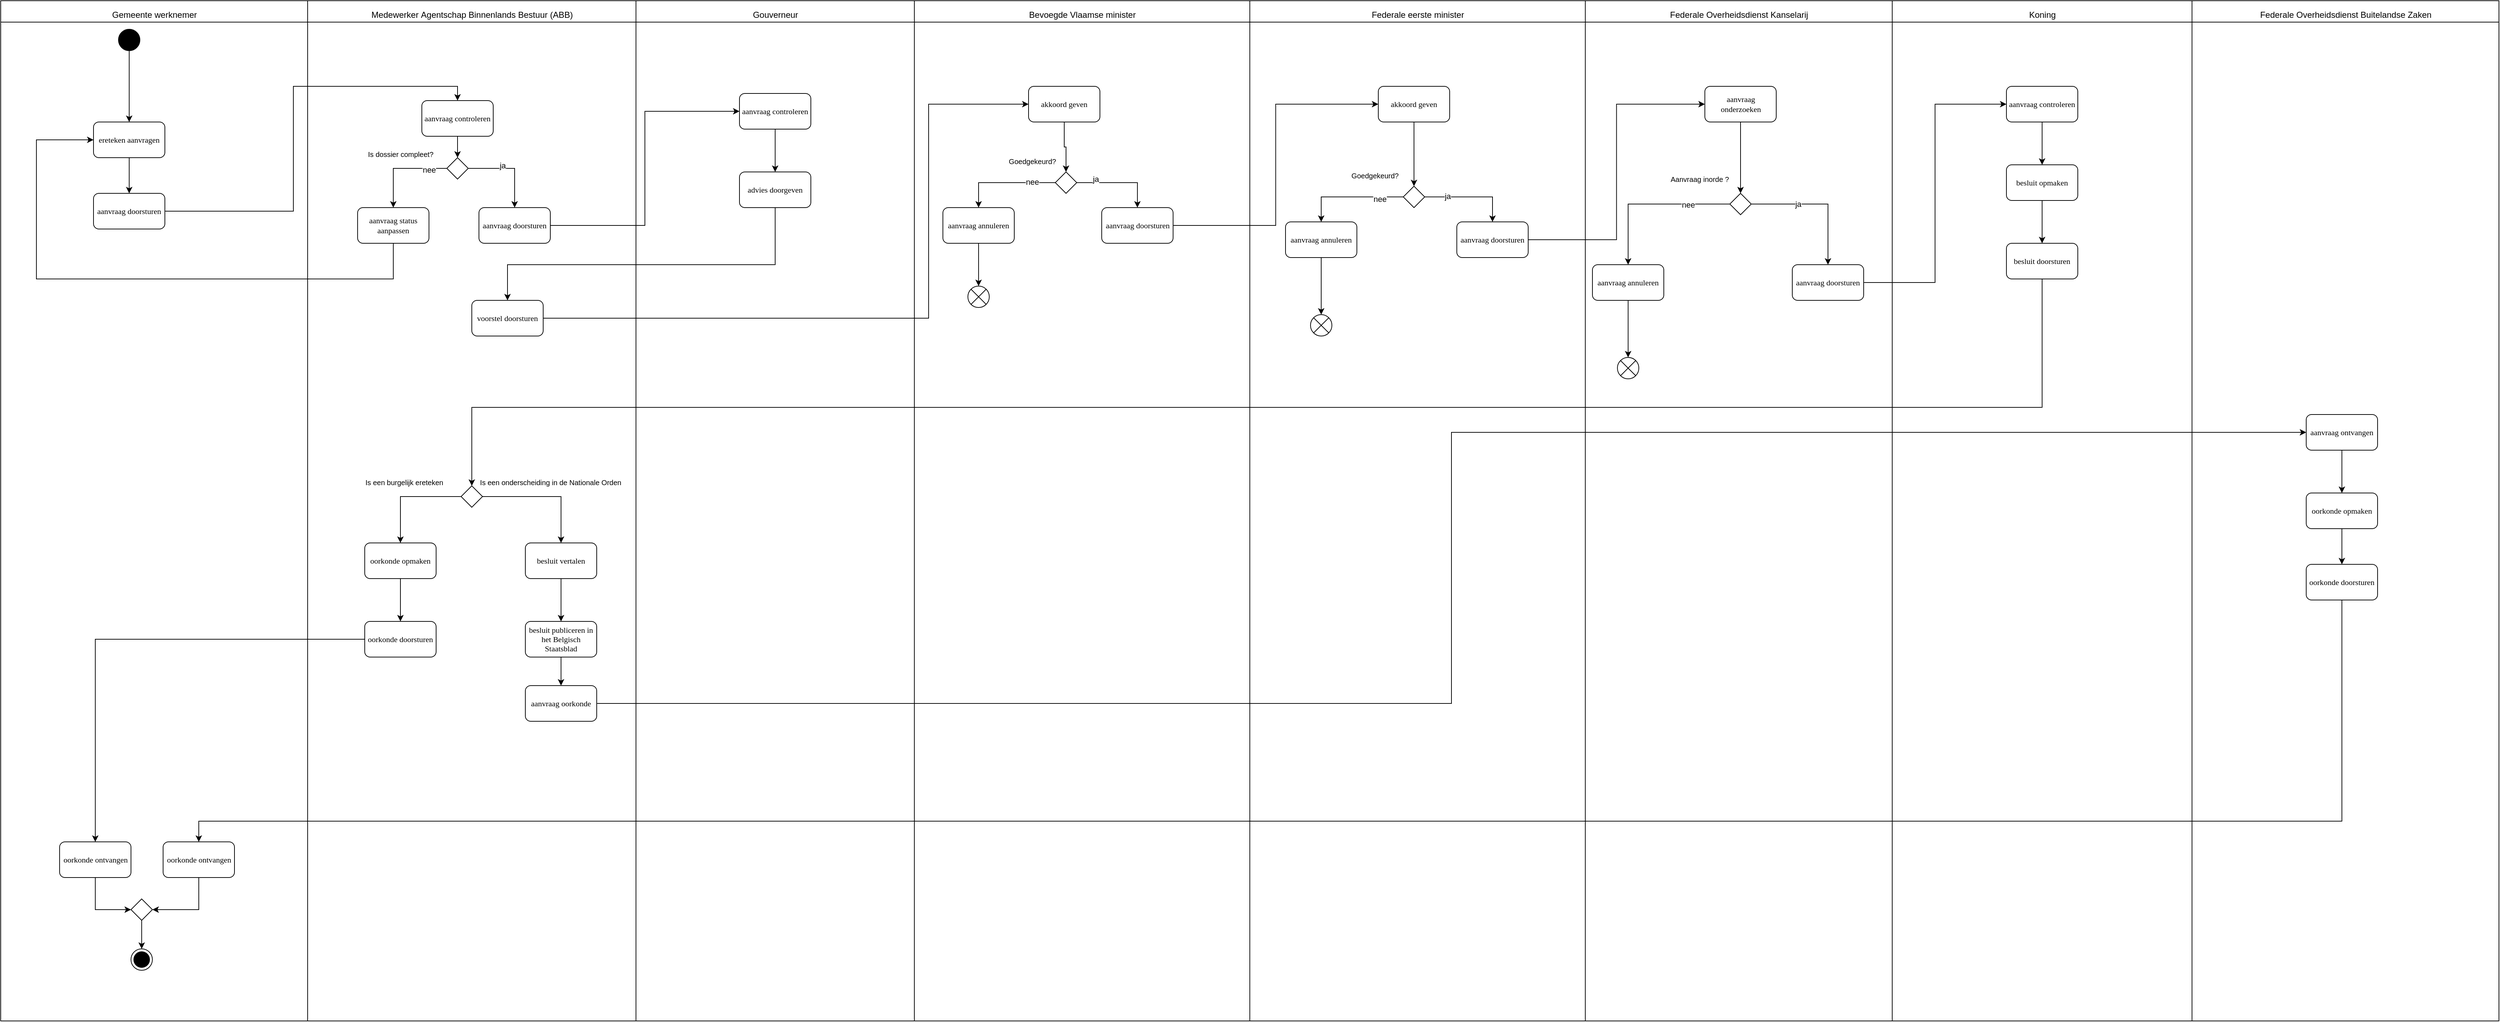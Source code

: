 <mxfile version="20.2.3" type="device"><diagram id="ZHenVUtdvTATAbaUtTwY" name="Pagina-1"><mxGraphModel dx="1278" dy="2241" grid="1" gridSize="10" guides="1" tooltips="1" connect="1" arrows="1" fold="1" page="1" pageScale="1" pageWidth="900" pageHeight="1600" math="0" shadow="0"><root><mxCell id="0"/><mxCell id="1" parent="0"/><mxCell id="qeYb6-Mk7p1NM57O7SrZ-1" value="&lt;font style=&quot;font-size: 12px; font-weight: normal;&quot;&gt;Gemeente werknemer&lt;/font&gt;" style="swimlane;html=1;startSize=30;fontSize=26;" parent="1" vertex="1"><mxGeometry y="-630" width="430" height="1430" as="geometry"><mxRectangle x="50" y="-620" width="70" height="40" as="alternateBounds"/></mxGeometry></mxCell><mxCell id="qeYb6-Mk7p1NM57O7SrZ-23" style="edgeStyle=orthogonalEdgeStyle;rounded=0;orthogonalLoop=1;jettySize=auto;html=1;entryX=0.5;entryY=0;entryDx=0;entryDy=0;startArrow=none;exitX=0.5;exitY=1;exitDx=0;exitDy=0;" parent="qeYb6-Mk7p1NM57O7SrZ-1" source="qeYb6-Mk7p1NM57O7SrZ-3" target="pEAK2WOmN5JxyxvZKZ4H-1" edge="1"><mxGeometry relative="1" as="geometry"><mxPoint x="180" y="110" as="targetPoint"/><mxPoint x="180" y="150" as="sourcePoint"/></mxGeometry></mxCell><mxCell id="qeYb6-Mk7p1NM57O7SrZ-3" value="" style="ellipse;whiteSpace=wrap;html=1;rounded=0;shadow=0;comic=0;labelBackgroundColor=none;strokeWidth=1;fillColor=#000000;fontFamily=Verdana;fontSize=12;align=center;" parent="qeYb6-Mk7p1NM57O7SrZ-1" vertex="1"><mxGeometry x="165" y="40" width="30" height="30" as="geometry"/></mxCell><mxCell id="Xzkce-4FoRbqYDj6auFc-2" style="edgeStyle=orthogonalEdgeStyle;rounded=0;orthogonalLoop=1;jettySize=auto;html=1;entryX=0;entryY=0.5;entryDx=0;entryDy=0;" parent="qeYb6-Mk7p1NM57O7SrZ-1" edge="1"><mxGeometry relative="1" as="geometry"><mxPoint x="205.2" y="4730" as="sourcePoint"/></mxGeometry></mxCell><mxCell id="Xzkce-4FoRbqYDj6auFc-3" style="edgeStyle=orthogonalEdgeStyle;rounded=0;orthogonalLoop=1;jettySize=auto;html=1;entryX=1;entryY=0.5;entryDx=0;entryDy=0;" parent="qeYb6-Mk7p1NM57O7SrZ-1" edge="1"><mxGeometry relative="1" as="geometry"><Array as="points"><mxPoint x="350" y="4775"/></Array><mxPoint x="350" y="4730" as="sourcePoint"/></mxGeometry></mxCell><mxCell id="nUIitC9FTpq2XOULjsmM-3" value="" style="edgeStyle=orthogonalEdgeStyle;rounded=0;orthogonalLoop=1;jettySize=auto;html=1;" parent="qeYb6-Mk7p1NM57O7SrZ-1" source="pEAK2WOmN5JxyxvZKZ4H-1" target="nUIitC9FTpq2XOULjsmM-2" edge="1"><mxGeometry relative="1" as="geometry"/></mxCell><mxCell id="pEAK2WOmN5JxyxvZKZ4H-1" value="&lt;span style=&quot;font-size: 11px;&quot;&gt;ereteken aanvragen&lt;/span&gt;" style="rounded=1;whiteSpace=wrap;html=1;shadow=0;labelBackgroundColor=none;strokeWidth=1;fontFamily=Verdana;fontSize=8;align=center;" parent="qeYb6-Mk7p1NM57O7SrZ-1" vertex="1"><mxGeometry x="130" y="170" width="100" height="50" as="geometry"/></mxCell><mxCell id="pEAK2WOmN5JxyxvZKZ4H-89" style="edgeStyle=orthogonalEdgeStyle;rounded=0;orthogonalLoop=1;jettySize=auto;html=1;entryX=0;entryY=0.5;entryDx=0;entryDy=0;" parent="qeYb6-Mk7p1NM57O7SrZ-1" source="pEAK2WOmN5JxyxvZKZ4H-84" target="pEAK2WOmN5JxyxvZKZ4H-87" edge="1"><mxGeometry relative="1" as="geometry"/></mxCell><mxCell id="pEAK2WOmN5JxyxvZKZ4H-84" value="&lt;span style=&quot;font-size: 11px;&quot;&gt;oorkonde ontvangen&lt;/span&gt;" style="rounded=1;whiteSpace=wrap;html=1;shadow=0;labelBackgroundColor=none;strokeWidth=1;fontFamily=Verdana;fontSize=8;align=center;" parent="qeYb6-Mk7p1NM57O7SrZ-1" vertex="1"><mxGeometry x="82.5" y="1179" width="100" height="50" as="geometry"/></mxCell><mxCell id="pEAK2WOmN5JxyxvZKZ4H-90" style="edgeStyle=orthogonalEdgeStyle;rounded=0;orthogonalLoop=1;jettySize=auto;html=1;entryX=1;entryY=0.5;entryDx=0;entryDy=0;exitX=0.5;exitY=1;exitDx=0;exitDy=0;" parent="qeYb6-Mk7p1NM57O7SrZ-1" source="pEAK2WOmN5JxyxvZKZ4H-85" target="pEAK2WOmN5JxyxvZKZ4H-87" edge="1"><mxGeometry relative="1" as="geometry"/></mxCell><mxCell id="pEAK2WOmN5JxyxvZKZ4H-85" value="&lt;span style=&quot;font-size: 11px;&quot;&gt;oorkonde ontvangen&lt;/span&gt;" style="rounded=1;whiteSpace=wrap;html=1;shadow=0;labelBackgroundColor=none;strokeWidth=1;fontFamily=Verdana;fontSize=8;align=center;" parent="qeYb6-Mk7p1NM57O7SrZ-1" vertex="1"><mxGeometry x="227.5" y="1179" width="100" height="50" as="geometry"/></mxCell><mxCell id="pEAK2WOmN5JxyxvZKZ4H-86" value="" style="ellipse;html=1;shape=endState;fillColor=#000000;strokeColor=#000000;fontSize=26;" parent="qeYb6-Mk7p1NM57O7SrZ-1" vertex="1"><mxGeometry x="182.5" y="1329" width="30" height="30" as="geometry"/></mxCell><mxCell id="pEAK2WOmN5JxyxvZKZ4H-91" style="edgeStyle=orthogonalEdgeStyle;rounded=0;orthogonalLoop=1;jettySize=auto;html=1;entryX=0.5;entryY=0;entryDx=0;entryDy=0;" parent="qeYb6-Mk7p1NM57O7SrZ-1" source="pEAK2WOmN5JxyxvZKZ4H-87" target="pEAK2WOmN5JxyxvZKZ4H-86" edge="1"><mxGeometry relative="1" as="geometry"/></mxCell><mxCell id="pEAK2WOmN5JxyxvZKZ4H-87" value="" style="rhombus;fontSize=26;" parent="qeYb6-Mk7p1NM57O7SrZ-1" vertex="1"><mxGeometry x="182.5" y="1259" width="30" height="30" as="geometry"/></mxCell><mxCell id="nUIitC9FTpq2XOULjsmM-2" value="&lt;span style=&quot;font-size: 11px;&quot;&gt;aanvraag doorsturen&lt;/span&gt;" style="rounded=1;whiteSpace=wrap;html=1;shadow=0;labelBackgroundColor=none;strokeWidth=1;fontFamily=Verdana;fontSize=8;align=center;" parent="qeYb6-Mk7p1NM57O7SrZ-1" vertex="1"><mxGeometry x="130" y="270" width="100" height="50" as="geometry"/></mxCell><mxCell id="qeYb6-Mk7p1NM57O7SrZ-5" value="&lt;font style=&quot;font-size: 12px; font-weight: normal;&quot;&gt;Medewerker&amp;nbsp;Agentschap Binnenlands Bestuur (ABB)&lt;/font&gt;" style="swimlane;html=1;startSize=30;fontSize=26;movable=1;resizable=1;rotatable=1;deletable=1;editable=1;connectable=1;" parent="1" vertex="1"><mxGeometry x="430" y="-630" width="460" height="1430" as="geometry"><mxRectangle x="50" y="-620" width="70" height="40" as="alternateBounds"/></mxGeometry></mxCell><mxCell id="8twhK0O1LXAX3PJHNR0f-30" style="edgeStyle=orthogonalEdgeStyle;rounded=0;orthogonalLoop=1;jettySize=auto;html=1;entryX=0.5;entryY=0;entryDx=0;entryDy=0;fontSize=10;" parent="qeYb6-Mk7p1NM57O7SrZ-5" edge="1"><mxGeometry relative="1" as="geometry"><mxPoint x="180" y="1870" as="sourcePoint"/></mxGeometry></mxCell><mxCell id="8twhK0O1LXAX3PJHNR0f-85" style="edgeStyle=orthogonalEdgeStyle;rounded=0;orthogonalLoop=1;jettySize=auto;html=1;entryX=0.5;entryY=0;entryDx=0;entryDy=0;fontSize=10;" parent="qeYb6-Mk7p1NM57O7SrZ-5" edge="1"><mxGeometry relative="1" as="geometry"><mxPoint x="215" y="2360" as="targetPoint"/></mxGeometry></mxCell><mxCell id="8twhK0O1LXAX3PJHNR0f-89" style="edgeStyle=orthogonalEdgeStyle;rounded=0;orthogonalLoop=1;jettySize=auto;html=1;entryX=0.5;entryY=0;entryDx=0;entryDy=0;fontSize=10;" parent="qeYb6-Mk7p1NM57O7SrZ-5" edge="1"><mxGeometry relative="1" as="geometry"><mxPoint x="450" y="2360" as="targetPoint"/></mxGeometry></mxCell><mxCell id="pEAK2WOmN5JxyxvZKZ4H-11" style="edgeStyle=orthogonalEdgeStyle;rounded=0;orthogonalLoop=1;jettySize=auto;html=1;entryX=0.5;entryY=0;entryDx=0;entryDy=0;" parent="qeYb6-Mk7p1NM57O7SrZ-5" source="pEAK2WOmN5JxyxvZKZ4H-6" target="pEAK2WOmN5JxyxvZKZ4H-8" edge="1"><mxGeometry relative="1" as="geometry"/></mxCell><mxCell id="pEAK2WOmN5JxyxvZKZ4H-6" value="&lt;span style=&quot;font-size: 11px;&quot;&gt;aanvraag controleren&lt;/span&gt;" style="rounded=1;whiteSpace=wrap;html=1;shadow=0;labelBackgroundColor=none;strokeWidth=1;fontFamily=Verdana;fontSize=8;align=center;" parent="qeYb6-Mk7p1NM57O7SrZ-5" vertex="1"><mxGeometry x="160" y="140" width="100" height="50" as="geometry"/></mxCell><mxCell id="pEAK2WOmN5JxyxvZKZ4H-12" style="edgeStyle=orthogonalEdgeStyle;rounded=0;orthogonalLoop=1;jettySize=auto;html=1;entryX=0.5;entryY=0;entryDx=0;entryDy=0;" parent="qeYb6-Mk7p1NM57O7SrZ-5" source="pEAK2WOmN5JxyxvZKZ4H-8" target="pEAK2WOmN5JxyxvZKZ4H-10" edge="1"><mxGeometry relative="1" as="geometry"/></mxCell><mxCell id="pEAK2WOmN5JxyxvZKZ4H-13" value="nee" style="edgeLabel;html=1;align=center;verticalAlign=middle;resizable=0;points=[];" parent="pEAK2WOmN5JxyxvZKZ4H-12" vertex="1" connectable="0"><mxGeometry x="-0.619" y="2" relative="1" as="geometry"><mxPoint as="offset"/></mxGeometry></mxCell><mxCell id="pEAK2WOmN5JxyxvZKZ4H-16" style="edgeStyle=orthogonalEdgeStyle;rounded=0;orthogonalLoop=1;jettySize=auto;html=1;entryX=0.5;entryY=0;entryDx=0;entryDy=0;" parent="qeYb6-Mk7p1NM57O7SrZ-5" source="pEAK2WOmN5JxyxvZKZ4H-8" target="pEAK2WOmN5JxyxvZKZ4H-15" edge="1"><mxGeometry relative="1" as="geometry"/></mxCell><mxCell id="pEAK2WOmN5JxyxvZKZ4H-17" value="ja" style="edgeLabel;html=1;align=center;verticalAlign=middle;resizable=0;points=[];" parent="pEAK2WOmN5JxyxvZKZ4H-16" vertex="1" connectable="0"><mxGeometry x="-0.2" y="4" relative="1" as="geometry"><mxPoint as="offset"/></mxGeometry></mxCell><mxCell id="pEAK2WOmN5JxyxvZKZ4H-8" value="" style="rhombus;fontSize=26;" parent="qeYb6-Mk7p1NM57O7SrZ-5" vertex="1"><mxGeometry x="195" y="220" width="30" height="30" as="geometry"/></mxCell><mxCell id="pEAK2WOmN5JxyxvZKZ4H-9" value="Is dossier compleet?" style="text;html=1;align=center;verticalAlign=middle;resizable=0;points=[];autosize=1;strokeColor=none;fillColor=none;fontSize=10;" parent="qeYb6-Mk7p1NM57O7SrZ-5" vertex="1"><mxGeometry x="70" y="200" width="120" height="30" as="geometry"/></mxCell><mxCell id="pEAK2WOmN5JxyxvZKZ4H-10" value="&lt;span style=&quot;font-size: 11px;&quot;&gt;aanvraag status aanpassen&lt;/span&gt;" style="rounded=1;whiteSpace=wrap;html=1;shadow=0;labelBackgroundColor=none;strokeWidth=1;fontFamily=Verdana;fontSize=8;align=center;" parent="qeYb6-Mk7p1NM57O7SrZ-5" vertex="1"><mxGeometry x="70" y="290" width="100" height="50" as="geometry"/></mxCell><mxCell id="pEAK2WOmN5JxyxvZKZ4H-15" value="&lt;span style=&quot;font-size: 11px;&quot;&gt;aanvraag doorsturen&lt;/span&gt;" style="rounded=1;whiteSpace=wrap;html=1;shadow=0;labelBackgroundColor=none;strokeWidth=1;fontFamily=Verdana;fontSize=8;align=center;" parent="qeYb6-Mk7p1NM57O7SrZ-5" vertex="1"><mxGeometry x="240" y="290" width="100" height="50" as="geometry"/></mxCell><mxCell id="pEAK2WOmN5JxyxvZKZ4H-22" value="&lt;span style=&quot;font-size: 11px;&quot;&gt;voorstel doorsturen&lt;/span&gt;" style="rounded=1;whiteSpace=wrap;html=1;shadow=0;labelBackgroundColor=none;strokeWidth=1;fontFamily=Verdana;fontSize=8;align=center;" parent="qeYb6-Mk7p1NM57O7SrZ-5" vertex="1"><mxGeometry x="230" y="420" width="100" height="50" as="geometry"/></mxCell><mxCell id="pEAK2WOmN5JxyxvZKZ4H-82" style="edgeStyle=orthogonalEdgeStyle;rounded=0;orthogonalLoop=1;jettySize=auto;html=1;entryX=0.5;entryY=0;entryDx=0;entryDy=0;" parent="qeYb6-Mk7p1NM57O7SrZ-5" source="pEAK2WOmN5JxyxvZKZ4H-69" target="pEAK2WOmN5JxyxvZKZ4H-70" edge="1"><mxGeometry relative="1" as="geometry"/></mxCell><mxCell id="pEAK2WOmN5JxyxvZKZ4H-69" value="&lt;span style=&quot;font-size: 11px;&quot;&gt;besluit vertalen&lt;/span&gt;" style="rounded=1;whiteSpace=wrap;html=1;shadow=0;labelBackgroundColor=none;strokeWidth=1;fontFamily=Verdana;fontSize=8;align=center;" parent="qeYb6-Mk7p1NM57O7SrZ-5" vertex="1"><mxGeometry x="305" y="760" width="100" height="50" as="geometry"/></mxCell><mxCell id="pEAK2WOmN5JxyxvZKZ4H-83" style="edgeStyle=orthogonalEdgeStyle;rounded=0;orthogonalLoop=1;jettySize=auto;html=1;entryX=0.5;entryY=0;entryDx=0;entryDy=0;" parent="qeYb6-Mk7p1NM57O7SrZ-5" source="pEAK2WOmN5JxyxvZKZ4H-70" target="pEAK2WOmN5JxyxvZKZ4H-71" edge="1"><mxGeometry relative="1" as="geometry"/></mxCell><mxCell id="pEAK2WOmN5JxyxvZKZ4H-70" value="&lt;span style=&quot;font-size: 11px;&quot;&gt;besluit publiceren in het Belgisch Staatsblad&lt;/span&gt;" style="rounded=1;whiteSpace=wrap;html=1;shadow=0;labelBackgroundColor=none;strokeWidth=1;fontFamily=Verdana;fontSize=8;align=center;" parent="qeYb6-Mk7p1NM57O7SrZ-5" vertex="1"><mxGeometry x="305" y="870" width="100" height="50" as="geometry"/></mxCell><mxCell id="pEAK2WOmN5JxyxvZKZ4H-71" value="&lt;span style=&quot;font-size: 11px;&quot;&gt;aanvraag oorkonde&lt;/span&gt;" style="rounded=1;whiteSpace=wrap;html=1;shadow=0;labelBackgroundColor=none;strokeWidth=1;fontFamily=Verdana;fontSize=8;align=center;" parent="qeYb6-Mk7p1NM57O7SrZ-5" vertex="1"><mxGeometry x="305" y="960" width="100" height="50" as="geometry"/></mxCell><mxCell id="pEAK2WOmN5JxyxvZKZ4H-78" style="edgeStyle=orthogonalEdgeStyle;rounded=0;orthogonalLoop=1;jettySize=auto;html=1;" parent="qeYb6-Mk7p1NM57O7SrZ-5" source="pEAK2WOmN5JxyxvZKZ4H-72" target="pEAK2WOmN5JxyxvZKZ4H-75" edge="1"><mxGeometry relative="1" as="geometry"/></mxCell><mxCell id="pEAK2WOmN5JxyxvZKZ4H-80" style="edgeStyle=orthogonalEdgeStyle;rounded=0;orthogonalLoop=1;jettySize=auto;html=1;entryX=0.5;entryY=0;entryDx=0;entryDy=0;" parent="qeYb6-Mk7p1NM57O7SrZ-5" source="pEAK2WOmN5JxyxvZKZ4H-72" target="pEAK2WOmN5JxyxvZKZ4H-69" edge="1"><mxGeometry relative="1" as="geometry"/></mxCell><mxCell id="pEAK2WOmN5JxyxvZKZ4H-72" value="" style="rhombus;fontSize=26;" parent="qeYb6-Mk7p1NM57O7SrZ-5" vertex="1"><mxGeometry x="215" y="680" width="30" height="30" as="geometry"/></mxCell><mxCell id="pEAK2WOmN5JxyxvZKZ4H-73" value="Is een onderscheiding in de Nationale Orden" style="text;html=1;align=center;verticalAlign=middle;resizable=0;points=[];autosize=1;strokeColor=none;fillColor=none;fontSize=10;" parent="qeYb6-Mk7p1NM57O7SrZ-5" vertex="1"><mxGeometry x="230" y="660" width="220" height="30" as="geometry"/></mxCell><mxCell id="pEAK2WOmN5JxyxvZKZ4H-74" value="Is een burgelijk ereteken" style="text;html=1;align=center;verticalAlign=middle;resizable=0;points=[];autosize=1;strokeColor=none;fillColor=none;fontSize=10;" parent="qeYb6-Mk7p1NM57O7SrZ-5" vertex="1"><mxGeometry x="70" y="660" width="130" height="30" as="geometry"/></mxCell><mxCell id="pEAK2WOmN5JxyxvZKZ4H-81" style="edgeStyle=orthogonalEdgeStyle;rounded=0;orthogonalLoop=1;jettySize=auto;html=1;entryX=0.5;entryY=0;entryDx=0;entryDy=0;" parent="qeYb6-Mk7p1NM57O7SrZ-5" source="pEAK2WOmN5JxyxvZKZ4H-75" target="pEAK2WOmN5JxyxvZKZ4H-76" edge="1"><mxGeometry relative="1" as="geometry"/></mxCell><mxCell id="pEAK2WOmN5JxyxvZKZ4H-75" value="&lt;span style=&quot;font-size: 11px;&quot;&gt;oorkonde opmaken&lt;/span&gt;" style="rounded=1;whiteSpace=wrap;html=1;shadow=0;labelBackgroundColor=none;strokeWidth=1;fontFamily=Verdana;fontSize=8;align=center;" parent="qeYb6-Mk7p1NM57O7SrZ-5" vertex="1"><mxGeometry x="80" y="760" width="100" height="50" as="geometry"/></mxCell><mxCell id="pEAK2WOmN5JxyxvZKZ4H-76" value="&lt;span style=&quot;font-size: 11px;&quot;&gt;oorkonde doorsturen&lt;/span&gt;" style="rounded=1;whiteSpace=wrap;html=1;shadow=0;labelBackgroundColor=none;strokeWidth=1;fontFamily=Verdana;fontSize=8;align=center;" parent="qeYb6-Mk7p1NM57O7SrZ-5" vertex="1"><mxGeometry x="80" y="870" width="100" height="50" as="geometry"/></mxCell><mxCell id="8twhK0O1LXAX3PJHNR0f-33" value="&lt;font style=&quot;font-size: 12px; font-weight: normal;&quot;&gt;Gouverneur&lt;/font&gt;" style="swimlane;html=1;startSize=30;fontSize=26;movable=1;resizable=1;rotatable=1;deletable=1;editable=1;connectable=1;" parent="1" vertex="1"><mxGeometry x="890" y="-630" width="390" height="1430" as="geometry"><mxRectangle x="50" y="-620" width="70" height="40" as="alternateBounds"/></mxGeometry></mxCell><mxCell id="8twhK0O1LXAX3PJHNR0f-34" style="edgeStyle=orthogonalEdgeStyle;rounded=0;orthogonalLoop=1;jettySize=auto;html=1;entryX=0.5;entryY=0;entryDx=0;entryDy=0;fontSize=10;" parent="8twhK0O1LXAX3PJHNR0f-33" edge="1"><mxGeometry relative="1" as="geometry"><mxPoint x="180" y="1870" as="sourcePoint"/></mxGeometry></mxCell><mxCell id="pEAK2WOmN5JxyxvZKZ4H-21" style="edgeStyle=orthogonalEdgeStyle;rounded=0;orthogonalLoop=1;jettySize=auto;html=1;entryX=0.5;entryY=0;entryDx=0;entryDy=0;" parent="8twhK0O1LXAX3PJHNR0f-33" source="pEAK2WOmN5JxyxvZKZ4H-18" target="pEAK2WOmN5JxyxvZKZ4H-19" edge="1"><mxGeometry relative="1" as="geometry"/></mxCell><mxCell id="pEAK2WOmN5JxyxvZKZ4H-18" value="&lt;span style=&quot;font-size: 11px;&quot;&gt;aanvraag controleren&lt;/span&gt;" style="rounded=1;whiteSpace=wrap;html=1;shadow=0;labelBackgroundColor=none;strokeWidth=1;fontFamily=Verdana;fontSize=8;align=center;" parent="8twhK0O1LXAX3PJHNR0f-33" vertex="1"><mxGeometry x="145" y="130" width="100" height="50" as="geometry"/></mxCell><mxCell id="pEAK2WOmN5JxyxvZKZ4H-19" value="&lt;span style=&quot;font-size: 11px;&quot;&gt;advies doorgeven&lt;/span&gt;" style="rounded=1;whiteSpace=wrap;html=1;shadow=0;labelBackgroundColor=none;strokeWidth=1;fontFamily=Verdana;fontSize=8;align=center;" parent="8twhK0O1LXAX3PJHNR0f-33" vertex="1"><mxGeometry x="145" y="240" width="100" height="50" as="geometry"/></mxCell><mxCell id="8twhK0O1LXAX3PJHNR0f-40" style="edgeStyle=orthogonalEdgeStyle;rounded=0;orthogonalLoop=1;jettySize=auto;html=1;entryX=0.5;entryY=0;entryDx=0;entryDy=0;fontSize=10;" parent="1" edge="1"><mxGeometry relative="1" as="geometry"><mxPoint x="620" y="1320" as="sourcePoint"/><Array as="points"><mxPoint x="980" y="1320"/></Array></mxGeometry></mxCell><mxCell id="dqIwUDd032EUe0eFCUuS-20" value="&lt;font style=&quot;font-size: 12px; font-weight: normal;&quot;&gt;Bevoegde Vlaamse minister&lt;/font&gt;" style="swimlane;html=1;startSize=30;fontSize=26;movable=1;resizable=1;rotatable=1;deletable=1;editable=1;connectable=1;" parent="1" vertex="1"><mxGeometry x="1280" y="-630" width="470" height="1430" as="geometry"><mxRectangle x="50" y="-620" width="70" height="40" as="alternateBounds"/></mxGeometry></mxCell><mxCell id="dqIwUDd032EUe0eFCUuS-21" style="edgeStyle=orthogonalEdgeStyle;rounded=0;orthogonalLoop=1;jettySize=auto;html=1;entryX=0.5;entryY=0;entryDx=0;entryDy=0;fontSize=10;" parent="dqIwUDd032EUe0eFCUuS-20" edge="1"><mxGeometry relative="1" as="geometry"><mxPoint x="180" y="1870" as="sourcePoint"/></mxGeometry></mxCell><mxCell id="dqIwUDd032EUe0eFCUuS-22" style="edgeStyle=orthogonalEdgeStyle;rounded=0;orthogonalLoop=1;jettySize=auto;html=1;entryX=0.5;entryY=0;entryDx=0;entryDy=0;" parent="dqIwUDd032EUe0eFCUuS-20" edge="1"><mxGeometry relative="1" as="geometry"><mxPoint x="265" y="2320" as="sourcePoint"/></mxGeometry></mxCell><mxCell id="dqIwUDd032EUe0eFCUuS-24" style="edgeStyle=orthogonalEdgeStyle;rounded=0;orthogonalLoop=1;jettySize=auto;html=1;entryX=0.5;entryY=0;entryDx=0;entryDy=0;" parent="dqIwUDd032EUe0eFCUuS-20" edge="1"><mxGeometry relative="1" as="geometry"><mxPoint x="265" y="2420" as="sourcePoint"/></mxGeometry></mxCell><mxCell id="pEAK2WOmN5JxyxvZKZ4H-24" value="&lt;span style=&quot;font-size: 11px;&quot;&gt;akkoord geven&lt;/span&gt;" style="rounded=1;whiteSpace=wrap;html=1;shadow=0;labelBackgroundColor=none;strokeWidth=1;fontFamily=Verdana;fontSize=8;align=center;" parent="dqIwUDd032EUe0eFCUuS-20" vertex="1"><mxGeometry x="160" y="120" width="100" height="50" as="geometry"/></mxCell><mxCell id="pEAK2WOmN5JxyxvZKZ4H-26" value="&lt;font style=&quot;font-size: 11px;&quot;&gt;aanvraag doorsturen&lt;/font&gt;" style="rounded=1;whiteSpace=wrap;html=1;shadow=0;labelBackgroundColor=none;strokeWidth=1;fontFamily=Verdana;fontSize=8;align=center;" parent="dqIwUDd032EUe0eFCUuS-20" vertex="1"><mxGeometry x="262.5" y="290" width="100" height="50" as="geometry"/></mxCell><mxCell id="pEAK2WOmN5JxyxvZKZ4H-31" style="edgeStyle=orthogonalEdgeStyle;rounded=0;orthogonalLoop=1;jettySize=auto;html=1;exitX=0.5;exitY=1;exitDx=0;exitDy=0;" parent="dqIwUDd032EUe0eFCUuS-20" source="pEAK2WOmN5JxyxvZKZ4H-24" target="pEAK2WOmN5JxyxvZKZ4H-27" edge="1"><mxGeometry relative="1" as="geometry"/></mxCell><mxCell id="pEAK2WOmN5JxyxvZKZ4H-32" style="edgeStyle=orthogonalEdgeStyle;rounded=0;orthogonalLoop=1;jettySize=auto;html=1;entryX=0.5;entryY=0;entryDx=0;entryDy=0;" parent="dqIwUDd032EUe0eFCUuS-20" source="pEAK2WOmN5JxyxvZKZ4H-27" target="pEAK2WOmN5JxyxvZKZ4H-29" edge="1"><mxGeometry relative="1" as="geometry"/></mxCell><mxCell id="pEAK2WOmN5JxyxvZKZ4H-33" value="nee" style="edgeLabel;html=1;align=center;verticalAlign=middle;resizable=0;points=[];" parent="pEAK2WOmN5JxyxvZKZ4H-32" vertex="1" connectable="0"><mxGeometry x="-0.53" y="-1" relative="1" as="geometry"><mxPoint x="1" as="offset"/></mxGeometry></mxCell><mxCell id="pEAK2WOmN5JxyxvZKZ4H-34" style="edgeStyle=orthogonalEdgeStyle;rounded=0;orthogonalLoop=1;jettySize=auto;html=1;entryX=0.5;entryY=0;entryDx=0;entryDy=0;" parent="dqIwUDd032EUe0eFCUuS-20" source="pEAK2WOmN5JxyxvZKZ4H-27" target="pEAK2WOmN5JxyxvZKZ4H-26" edge="1"><mxGeometry relative="1" as="geometry"/></mxCell><mxCell id="pEAK2WOmN5JxyxvZKZ4H-35" value="ja" style="edgeLabel;html=1;align=center;verticalAlign=middle;resizable=0;points=[];" parent="pEAK2WOmN5JxyxvZKZ4H-34" vertex="1" connectable="0"><mxGeometry x="-0.558" y="5" relative="1" as="geometry"><mxPoint as="offset"/></mxGeometry></mxCell><mxCell id="pEAK2WOmN5JxyxvZKZ4H-27" value="" style="rhombus;fontSize=26;" parent="dqIwUDd032EUe0eFCUuS-20" vertex="1"><mxGeometry x="197.5" y="240" width="30" height="30" as="geometry"/></mxCell><mxCell id="pEAK2WOmN5JxyxvZKZ4H-28" value="&lt;font style=&quot;font-size: 10px;&quot;&gt;Goedgekeurd?&lt;/font&gt;" style="text;html=1;align=center;verticalAlign=middle;resizable=0;points=[];autosize=1;strokeColor=none;fillColor=none;fontSize=11;" parent="dqIwUDd032EUe0eFCUuS-20" vertex="1"><mxGeometry x="120" y="210" width="90" height="30" as="geometry"/></mxCell><mxCell id="pEAK2WOmN5JxyxvZKZ4H-36" style="edgeStyle=orthogonalEdgeStyle;rounded=0;orthogonalLoop=1;jettySize=auto;html=1;entryX=0.5;entryY=0;entryDx=0;entryDy=0;" parent="dqIwUDd032EUe0eFCUuS-20" source="pEAK2WOmN5JxyxvZKZ4H-29" target="pEAK2WOmN5JxyxvZKZ4H-30" edge="1"><mxGeometry relative="1" as="geometry"/></mxCell><mxCell id="pEAK2WOmN5JxyxvZKZ4H-29" value="&lt;font style=&quot;font-size: 11px;&quot;&gt;aanvraag annuleren&lt;/font&gt;" style="rounded=1;whiteSpace=wrap;html=1;shadow=0;labelBackgroundColor=none;strokeWidth=1;fontFamily=Verdana;fontSize=8;align=center;" parent="dqIwUDd032EUe0eFCUuS-20" vertex="1"><mxGeometry x="40" y="290" width="100" height="50" as="geometry"/></mxCell><mxCell id="pEAK2WOmN5JxyxvZKZ4H-30" value="" style="shape=sumEllipse;perimeter=ellipsePerimeter;whiteSpace=wrap;html=1;backgroundOutline=1;fontSize=26;" parent="dqIwUDd032EUe0eFCUuS-20" vertex="1"><mxGeometry x="75" y="400" width="30" height="30" as="geometry"/></mxCell><mxCell id="dqIwUDd032EUe0eFCUuS-30" value="&lt;font style=&quot;font-size: 12px; font-weight: normal;&quot;&gt;Federale eerste minister&lt;/font&gt;" style="swimlane;html=1;startSize=30;fontSize=26;movable=1;resizable=1;rotatable=1;deletable=1;editable=1;connectable=1;" parent="1" vertex="1"><mxGeometry x="1750" y="-630" width="470" height="1430" as="geometry"><mxRectangle x="50" y="-620" width="70" height="40" as="alternateBounds"/></mxGeometry></mxCell><mxCell id="dqIwUDd032EUe0eFCUuS-31" style="edgeStyle=orthogonalEdgeStyle;rounded=0;orthogonalLoop=1;jettySize=auto;html=1;entryX=0.5;entryY=0;entryDx=0;entryDy=0;fontSize=10;" parent="dqIwUDd032EUe0eFCUuS-30" edge="1"><mxGeometry relative="1" as="geometry"><mxPoint x="180" y="1870" as="sourcePoint"/></mxGeometry></mxCell><mxCell id="dqIwUDd032EUe0eFCUuS-32" style="edgeStyle=orthogonalEdgeStyle;rounded=0;orthogonalLoop=1;jettySize=auto;html=1;entryX=0.5;entryY=0;entryDx=0;entryDy=0;" parent="dqIwUDd032EUe0eFCUuS-30" edge="1"><mxGeometry relative="1" as="geometry"><mxPoint x="265" y="2320" as="sourcePoint"/></mxGeometry></mxCell><mxCell id="dqIwUDd032EUe0eFCUuS-33" style="edgeStyle=orthogonalEdgeStyle;rounded=0;orthogonalLoop=1;jettySize=auto;html=1;entryX=0.5;entryY=0;entryDx=0;entryDy=0;" parent="dqIwUDd032EUe0eFCUuS-30" edge="1"><mxGeometry relative="1" as="geometry"><mxPoint x="265" y="2420" as="sourcePoint"/></mxGeometry></mxCell><mxCell id="pEAK2WOmN5JxyxvZKZ4H-44" style="edgeStyle=orthogonalEdgeStyle;rounded=0;orthogonalLoop=1;jettySize=auto;html=1;entryX=0.5;entryY=0;entryDx=0;entryDy=0;" parent="dqIwUDd032EUe0eFCUuS-30" source="pEAK2WOmN5JxyxvZKZ4H-37" target="pEAK2WOmN5JxyxvZKZ4H-39" edge="1"><mxGeometry relative="1" as="geometry"/></mxCell><mxCell id="pEAK2WOmN5JxyxvZKZ4H-37" value="&lt;font style=&quot;font-size: 11px;&quot;&gt;akkoord geven&lt;/font&gt;" style="rounded=1;whiteSpace=wrap;html=1;shadow=0;labelBackgroundColor=none;strokeWidth=1;fontFamily=Verdana;fontSize=8;align=center;" parent="dqIwUDd032EUe0eFCUuS-30" vertex="1"><mxGeometry x="180" y="120" width="100" height="50" as="geometry"/></mxCell><mxCell id="pEAK2WOmN5JxyxvZKZ4H-45" style="edgeStyle=orthogonalEdgeStyle;rounded=0;orthogonalLoop=1;jettySize=auto;html=1;entryX=0.5;entryY=0;entryDx=0;entryDy=0;" parent="dqIwUDd032EUe0eFCUuS-30" source="pEAK2WOmN5JxyxvZKZ4H-39" target="pEAK2WOmN5JxyxvZKZ4H-41" edge="1"><mxGeometry relative="1" as="geometry"/></mxCell><mxCell id="pEAK2WOmN5JxyxvZKZ4H-47" value="nee" style="edgeLabel;html=1;align=center;verticalAlign=middle;resizable=0;points=[];" parent="pEAK2WOmN5JxyxvZKZ4H-45" vertex="1" connectable="0"><mxGeometry x="-0.557" y="3" relative="1" as="geometry"><mxPoint as="offset"/></mxGeometry></mxCell><mxCell id="pEAK2WOmN5JxyxvZKZ4H-48" style="edgeStyle=orthogonalEdgeStyle;rounded=0;orthogonalLoop=1;jettySize=auto;html=1;entryX=0.5;entryY=0;entryDx=0;entryDy=0;" parent="dqIwUDd032EUe0eFCUuS-30" source="pEAK2WOmN5JxyxvZKZ4H-39" target="pEAK2WOmN5JxyxvZKZ4H-43" edge="1"><mxGeometry relative="1" as="geometry"/></mxCell><mxCell id="pEAK2WOmN5JxyxvZKZ4H-49" value="ja" style="edgeLabel;html=1;align=center;verticalAlign=middle;resizable=0;points=[];" parent="pEAK2WOmN5JxyxvZKZ4H-48" vertex="1" connectable="0"><mxGeometry x="-0.511" y="1" relative="1" as="geometry"><mxPoint as="offset"/></mxGeometry></mxCell><mxCell id="pEAK2WOmN5JxyxvZKZ4H-39" value="" style="rhombus;fontSize=26;" parent="dqIwUDd032EUe0eFCUuS-30" vertex="1"><mxGeometry x="215" y="260" width="30" height="30" as="geometry"/></mxCell><mxCell id="pEAK2WOmN5JxyxvZKZ4H-40" value="&lt;font style=&quot;font-size: 10px;&quot;&gt;Goedgekeurd?&lt;/font&gt;" style="text;html=1;align=center;verticalAlign=middle;resizable=0;points=[];autosize=1;strokeColor=none;fillColor=none;fontSize=11;" parent="dqIwUDd032EUe0eFCUuS-30" vertex="1"><mxGeometry x="130" y="230" width="90" height="30" as="geometry"/></mxCell><mxCell id="pEAK2WOmN5JxyxvZKZ4H-46" style="edgeStyle=orthogonalEdgeStyle;rounded=0;orthogonalLoop=1;jettySize=auto;html=1;entryX=0.5;entryY=0;entryDx=0;entryDy=0;" parent="dqIwUDd032EUe0eFCUuS-30" source="pEAK2WOmN5JxyxvZKZ4H-41" target="pEAK2WOmN5JxyxvZKZ4H-42" edge="1"><mxGeometry relative="1" as="geometry"/></mxCell><mxCell id="pEAK2WOmN5JxyxvZKZ4H-41" value="&lt;font style=&quot;font-size: 11px;&quot;&gt;aanvraag annuleren&lt;/font&gt;" style="rounded=1;whiteSpace=wrap;html=1;shadow=0;labelBackgroundColor=none;strokeWidth=1;fontFamily=Verdana;fontSize=8;align=center;" parent="dqIwUDd032EUe0eFCUuS-30" vertex="1"><mxGeometry x="50" y="310" width="100" height="50" as="geometry"/></mxCell><mxCell id="pEAK2WOmN5JxyxvZKZ4H-42" value="" style="shape=sumEllipse;perimeter=ellipsePerimeter;whiteSpace=wrap;html=1;backgroundOutline=1;fontSize=26;" parent="dqIwUDd032EUe0eFCUuS-30" vertex="1"><mxGeometry x="85" y="440" width="30" height="30" as="geometry"/></mxCell><mxCell id="pEAK2WOmN5JxyxvZKZ4H-43" value="&lt;font style=&quot;font-size: 11px;&quot;&gt;aanvraag doorsturen&lt;/font&gt;" style="rounded=1;whiteSpace=wrap;html=1;shadow=0;labelBackgroundColor=none;strokeWidth=1;fontFamily=Verdana;fontSize=8;align=center;" parent="dqIwUDd032EUe0eFCUuS-30" vertex="1"><mxGeometry x="290" y="310" width="100" height="50" as="geometry"/></mxCell><mxCell id="dqIwUDd032EUe0eFCUuS-71" value="&lt;font style=&quot;font-size: 12px; font-weight: normal;&quot;&gt;Federale Overheidsdienst Kanselarij&lt;/font&gt;" style="swimlane;html=1;startSize=30;fontSize=26;movable=1;resizable=1;rotatable=1;deletable=1;editable=1;connectable=1;" parent="1" vertex="1"><mxGeometry x="2220" y="-630" width="430" height="1430" as="geometry"><mxRectangle x="50" y="-620" width="70" height="40" as="alternateBounds"/></mxGeometry></mxCell><mxCell id="dqIwUDd032EUe0eFCUuS-72" style="edgeStyle=orthogonalEdgeStyle;rounded=0;orthogonalLoop=1;jettySize=auto;html=1;entryX=0.5;entryY=0;entryDx=0;entryDy=0;fontSize=10;" parent="dqIwUDd032EUe0eFCUuS-71" edge="1"><mxGeometry relative="1" as="geometry"><mxPoint x="180" y="1870" as="sourcePoint"/></mxGeometry></mxCell><mxCell id="dqIwUDd032EUe0eFCUuS-73" style="edgeStyle=orthogonalEdgeStyle;rounded=0;orthogonalLoop=1;jettySize=auto;html=1;entryX=0.5;entryY=0;entryDx=0;entryDy=0;" parent="dqIwUDd032EUe0eFCUuS-71" edge="1"><mxGeometry relative="1" as="geometry"><mxPoint x="265" y="2320" as="sourcePoint"/></mxGeometry></mxCell><mxCell id="dqIwUDd032EUe0eFCUuS-74" style="edgeStyle=orthogonalEdgeStyle;rounded=0;orthogonalLoop=1;jettySize=auto;html=1;entryX=0.5;entryY=0;entryDx=0;entryDy=0;" parent="dqIwUDd032EUe0eFCUuS-71" edge="1"><mxGeometry relative="1" as="geometry"><mxPoint x="265" y="2420" as="sourcePoint"/></mxGeometry></mxCell><mxCell id="dqIwUDd032EUe0eFCUuS-75" style="edgeStyle=orthogonalEdgeStyle;rounded=0;orthogonalLoop=1;jettySize=auto;html=1;entryX=0.5;entryY=0;entryDx=0;entryDy=0;fontSize=11;" parent="dqIwUDd032EUe0eFCUuS-71" edge="1"><mxGeometry relative="1" as="geometry"><mxPoint x="200" y="3010" as="sourcePoint"/></mxGeometry></mxCell><mxCell id="dqIwUDd032EUe0eFCUuS-77" style="edgeStyle=orthogonalEdgeStyle;rounded=0;orthogonalLoop=1;jettySize=auto;html=1;entryX=0.5;entryY=0;entryDx=0;entryDy=0;fontSize=10;" parent="dqIwUDd032EUe0eFCUuS-71" edge="1"><mxGeometry relative="1" as="geometry"><mxPoint x="200" y="3230" as="sourcePoint"/></mxGeometry></mxCell><mxCell id="dqIwUDd032EUe0eFCUuS-79" style="edgeStyle=orthogonalEdgeStyle;rounded=0;orthogonalLoop=1;jettySize=auto;html=1;entryX=0.5;entryY=0;entryDx=0;entryDy=0;fontSize=10;" parent="dqIwUDd032EUe0eFCUuS-71" edge="1"><mxGeometry relative="1" as="geometry"><mxPoint x="185" y="3335" as="sourcePoint"/></mxGeometry></mxCell><mxCell id="dqIwUDd032EUe0eFCUuS-82" style="edgeStyle=orthogonalEdgeStyle;rounded=0;orthogonalLoop=1;jettySize=auto;html=1;entryX=0.5;entryY=0;entryDx=0;entryDy=0;fontSize=10;" parent="dqIwUDd032EUe0eFCUuS-71" edge="1"><mxGeometry relative="1" as="geometry"><mxPoint x="70" y="3420" as="sourcePoint"/></mxGeometry></mxCell><mxCell id="pEAK2WOmN5JxyxvZKZ4H-57" style="edgeStyle=orthogonalEdgeStyle;rounded=0;orthogonalLoop=1;jettySize=auto;html=1;" parent="dqIwUDd032EUe0eFCUuS-71" source="pEAK2WOmN5JxyxvZKZ4H-50" target="pEAK2WOmN5JxyxvZKZ4H-51" edge="1"><mxGeometry relative="1" as="geometry"/></mxCell><mxCell id="pEAK2WOmN5JxyxvZKZ4H-50" value="&lt;font style=&quot;font-size: 11px;&quot;&gt;aanvraag onderzoeken&lt;/font&gt;" style="rounded=1;whiteSpace=wrap;html=1;shadow=0;labelBackgroundColor=none;strokeWidth=1;fontFamily=Verdana;fontSize=8;align=center;" parent="dqIwUDd032EUe0eFCUuS-71" vertex="1"><mxGeometry x="167.5" y="120" width="100" height="50" as="geometry"/></mxCell><mxCell id="pEAK2WOmN5JxyxvZKZ4H-58" style="edgeStyle=orthogonalEdgeStyle;rounded=0;orthogonalLoop=1;jettySize=auto;html=1;entryX=0.5;entryY=0;entryDx=0;entryDy=0;" parent="dqIwUDd032EUe0eFCUuS-71" source="pEAK2WOmN5JxyxvZKZ4H-51" target="pEAK2WOmN5JxyxvZKZ4H-52" edge="1"><mxGeometry relative="1" as="geometry"/></mxCell><mxCell id="pEAK2WOmN5JxyxvZKZ4H-60" value="nee" style="edgeLabel;html=1;align=center;verticalAlign=middle;resizable=0;points=[];" parent="pEAK2WOmN5JxyxvZKZ4H-58" vertex="1" connectable="0"><mxGeometry x="-0.477" y="1" relative="1" as="geometry"><mxPoint x="1" as="offset"/></mxGeometry></mxCell><mxCell id="pEAK2WOmN5JxyxvZKZ4H-59" style="edgeStyle=orthogonalEdgeStyle;rounded=0;orthogonalLoop=1;jettySize=auto;html=1;entryX=0.5;entryY=0;entryDx=0;entryDy=0;" parent="dqIwUDd032EUe0eFCUuS-71" source="pEAK2WOmN5JxyxvZKZ4H-51" target="pEAK2WOmN5JxyxvZKZ4H-54" edge="1"><mxGeometry relative="1" as="geometry"/></mxCell><mxCell id="pEAK2WOmN5JxyxvZKZ4H-61" value="ja" style="edgeLabel;html=1;align=center;verticalAlign=middle;resizable=0;points=[];" parent="pEAK2WOmN5JxyxvZKZ4H-59" vertex="1" connectable="0"><mxGeometry x="-0.33" relative="1" as="geometry"><mxPoint x="1" as="offset"/></mxGeometry></mxCell><mxCell id="pEAK2WOmN5JxyxvZKZ4H-51" value="" style="rhombus;fontSize=26;" parent="dqIwUDd032EUe0eFCUuS-71" vertex="1"><mxGeometry x="202.5" y="270" width="30" height="30" as="geometry"/></mxCell><mxCell id="pEAK2WOmN5JxyxvZKZ4H-62" style="edgeStyle=orthogonalEdgeStyle;rounded=0;orthogonalLoop=1;jettySize=auto;html=1;entryX=0.5;entryY=0;entryDx=0;entryDy=0;" parent="dqIwUDd032EUe0eFCUuS-71" source="pEAK2WOmN5JxyxvZKZ4H-52" target="pEAK2WOmN5JxyxvZKZ4H-53" edge="1"><mxGeometry relative="1" as="geometry"/></mxCell><mxCell id="pEAK2WOmN5JxyxvZKZ4H-52" value="&lt;font style=&quot;font-size: 11px;&quot;&gt;aanvraag annuleren&lt;/font&gt;" style="rounded=1;whiteSpace=wrap;html=1;shadow=0;labelBackgroundColor=none;strokeWidth=1;fontFamily=Verdana;fontSize=8;align=center;" parent="dqIwUDd032EUe0eFCUuS-71" vertex="1"><mxGeometry x="10" y="370" width="100" height="50" as="geometry"/></mxCell><mxCell id="pEAK2WOmN5JxyxvZKZ4H-53" value="" style="shape=sumEllipse;perimeter=ellipsePerimeter;whiteSpace=wrap;html=1;backgroundOutline=1;fontSize=26;" parent="dqIwUDd032EUe0eFCUuS-71" vertex="1"><mxGeometry x="45" y="500" width="30" height="30" as="geometry"/></mxCell><mxCell id="pEAK2WOmN5JxyxvZKZ4H-54" value="&lt;font style=&quot;font-size: 11px;&quot;&gt;aanvraag doorsturen&lt;/font&gt;" style="rounded=1;whiteSpace=wrap;html=1;shadow=0;labelBackgroundColor=none;strokeWidth=1;fontFamily=Verdana;fontSize=8;align=center;" parent="dqIwUDd032EUe0eFCUuS-71" vertex="1"><mxGeometry x="290" y="370" width="100" height="50" as="geometry"/></mxCell><mxCell id="pEAK2WOmN5JxyxvZKZ4H-55" value="Aanvraag inorde ?" style="text;html=1;align=center;verticalAlign=middle;resizable=0;points=[];autosize=1;strokeColor=none;fillColor=none;fontSize=10;" parent="dqIwUDd032EUe0eFCUuS-71" vertex="1"><mxGeometry x="105" y="235" width="110" height="30" as="geometry"/></mxCell><mxCell id="dqIwUDd032EUe0eFCUuS-105" value="&lt;font style=&quot;font-size: 12px; font-weight: normal;&quot;&gt;Koning&lt;/font&gt;" style="swimlane;html=1;startSize=30;fontSize=26;movable=1;resizable=1;rotatable=1;deletable=1;editable=1;connectable=1;" parent="1" vertex="1"><mxGeometry x="2650" y="-630" width="420" height="1430" as="geometry"><mxRectangle x="50" y="-620" width="70" height="40" as="alternateBounds"/></mxGeometry></mxCell><mxCell id="dqIwUDd032EUe0eFCUuS-106" style="edgeStyle=orthogonalEdgeStyle;rounded=0;orthogonalLoop=1;jettySize=auto;html=1;entryX=0.5;entryY=0;entryDx=0;entryDy=0;fontSize=10;" parent="dqIwUDd032EUe0eFCUuS-105" edge="1"><mxGeometry relative="1" as="geometry"><mxPoint x="180" y="1870" as="sourcePoint"/></mxGeometry></mxCell><mxCell id="dqIwUDd032EUe0eFCUuS-107" style="edgeStyle=orthogonalEdgeStyle;rounded=0;orthogonalLoop=1;jettySize=auto;html=1;entryX=0.5;entryY=0;entryDx=0;entryDy=0;" parent="dqIwUDd032EUe0eFCUuS-105" edge="1"><mxGeometry relative="1" as="geometry"><mxPoint x="265" y="2320" as="sourcePoint"/></mxGeometry></mxCell><mxCell id="dqIwUDd032EUe0eFCUuS-108" style="edgeStyle=orthogonalEdgeStyle;rounded=0;orthogonalLoop=1;jettySize=auto;html=1;entryX=0.5;entryY=0;entryDx=0;entryDy=0;" parent="dqIwUDd032EUe0eFCUuS-105" edge="1"><mxGeometry relative="1" as="geometry"><mxPoint x="265" y="2420" as="sourcePoint"/></mxGeometry></mxCell><mxCell id="dqIwUDd032EUe0eFCUuS-109" style="edgeStyle=orthogonalEdgeStyle;rounded=0;orthogonalLoop=1;jettySize=auto;html=1;entryX=0.5;entryY=0;entryDx=0;entryDy=0;fontSize=11;" parent="dqIwUDd032EUe0eFCUuS-105" edge="1"><mxGeometry relative="1" as="geometry"><mxPoint x="200" y="3010" as="sourcePoint"/></mxGeometry></mxCell><mxCell id="dqIwUDd032EUe0eFCUuS-110" style="edgeStyle=orthogonalEdgeStyle;rounded=0;orthogonalLoop=1;jettySize=auto;html=1;entryX=0.5;entryY=0;entryDx=0;entryDy=0;fontSize=10;" parent="dqIwUDd032EUe0eFCUuS-105" edge="1"><mxGeometry relative="1" as="geometry"><mxPoint x="200" y="3230" as="sourcePoint"/></mxGeometry></mxCell><mxCell id="dqIwUDd032EUe0eFCUuS-111" style="edgeStyle=orthogonalEdgeStyle;rounded=0;orthogonalLoop=1;jettySize=auto;html=1;entryX=0.5;entryY=0;entryDx=0;entryDy=0;fontSize=10;" parent="dqIwUDd032EUe0eFCUuS-105" edge="1"><mxGeometry relative="1" as="geometry"><mxPoint x="185" y="3335" as="sourcePoint"/></mxGeometry></mxCell><mxCell id="dqIwUDd032EUe0eFCUuS-112" style="edgeStyle=orthogonalEdgeStyle;rounded=0;orthogonalLoop=1;jettySize=auto;html=1;entryX=0.5;entryY=0;entryDx=0;entryDy=0;fontSize=10;" parent="dqIwUDd032EUe0eFCUuS-105" edge="1"><mxGeometry relative="1" as="geometry"><mxPoint x="70" y="3420" as="sourcePoint"/></mxGeometry></mxCell><mxCell id="dqIwUDd032EUe0eFCUuS-113" style="edgeStyle=orthogonalEdgeStyle;rounded=0;orthogonalLoop=1;jettySize=auto;html=1;entryX=0.5;entryY=0;entryDx=0;entryDy=0;fontSize=10;" parent="dqIwUDd032EUe0eFCUuS-105" edge="1"><mxGeometry relative="1" as="geometry"><mxPoint x="252.5" y="3420" as="sourcePoint"/></mxGeometry></mxCell><mxCell id="dqIwUDd032EUe0eFCUuS-115" style="edgeStyle=orthogonalEdgeStyle;rounded=0;orthogonalLoop=1;jettySize=auto;html=1;entryX=0.5;entryY=0;entryDx=0;entryDy=0;fontSize=10;" parent="dqIwUDd032EUe0eFCUuS-105" edge="1"><mxGeometry relative="1" as="geometry"><mxPoint x="252.5" y="3530" as="sourcePoint"/></mxGeometry></mxCell><mxCell id="dqIwUDd032EUe0eFCUuS-117" style="edgeStyle=orthogonalEdgeStyle;rounded=0;orthogonalLoop=1;jettySize=auto;html=1;entryX=0.5;entryY=0;entryDx=0;entryDy=0;fontSize=10;" parent="dqIwUDd032EUe0eFCUuS-105" edge="1"><mxGeometry relative="1" as="geometry"><mxPoint x="237.5" y="3645" as="sourcePoint"/></mxGeometry></mxCell><mxCell id="dqIwUDd032EUe0eFCUuS-118" value="nee" style="edgeLabel;html=1;align=center;verticalAlign=middle;resizable=0;points=[];fontSize=10;" parent="dqIwUDd032EUe0eFCUuS-117" vertex="1" connectable="0"><mxGeometry x="-0.575" y="3" relative="1" as="geometry"><mxPoint as="offset"/></mxGeometry></mxCell><mxCell id="dqIwUDd032EUe0eFCUuS-119" style="edgeStyle=orthogonalEdgeStyle;rounded=0;orthogonalLoop=1;jettySize=auto;html=1;entryX=0.5;entryY=0;entryDx=0;entryDy=0;fontSize=10;" parent="dqIwUDd032EUe0eFCUuS-105" edge="1"><mxGeometry relative="1" as="geometry"><mxPoint x="267.5" y="3645" as="sourcePoint"/></mxGeometry></mxCell><mxCell id="dqIwUDd032EUe0eFCUuS-120" value="ja" style="edgeLabel;html=1;align=center;verticalAlign=middle;resizable=0;points=[];fontSize=10;" parent="dqIwUDd032EUe0eFCUuS-119" vertex="1" connectable="0"><mxGeometry x="-0.728" y="1" relative="1" as="geometry"><mxPoint as="offset"/></mxGeometry></mxCell><mxCell id="dqIwUDd032EUe0eFCUuS-122" style="edgeStyle=orthogonalEdgeStyle;rounded=0;orthogonalLoop=1;jettySize=auto;html=1;entryX=0.5;entryY=0;entryDx=0;entryDy=0;fontSize=10;" parent="dqIwUDd032EUe0eFCUuS-105" edge="1"><mxGeometry relative="1" as="geometry"><mxPoint x="95" y="3780" as="sourcePoint"/></mxGeometry></mxCell><mxCell id="dqIwUDd032EUe0eFCUuS-134" value="" style="edgeStyle=orthogonalEdgeStyle;rounded=0;orthogonalLoop=1;jettySize=auto;html=1;fontSize=10;" parent="dqIwUDd032EUe0eFCUuS-105" edge="1"><mxGeometry relative="1" as="geometry"><mxPoint x="160" y="3810" as="targetPoint"/></mxGeometry></mxCell><mxCell id="dqIwUDd032EUe0eFCUuS-135" value="" style="edgeStyle=orthogonalEdgeStyle;rounded=0;orthogonalLoop=1;jettySize=auto;html=1;fontSize=10;entryX=0.5;entryY=0;entryDx=0;entryDy=0;" parent="dqIwUDd032EUe0eFCUuS-105" edge="1"><mxGeometry relative="1" as="geometry"><mxPoint x="160" y="3920" as="targetPoint"/></mxGeometry></mxCell><mxCell id="dqIwUDd032EUe0eFCUuS-158" style="edgeStyle=orthogonalEdgeStyle;rounded=0;orthogonalLoop=1;jettySize=auto;html=1;entryX=0.5;entryY=0.2;entryDx=0;entryDy=0;fontSize=10;entryPerimeter=0;" parent="dqIwUDd032EUe0eFCUuS-105" edge="1"><mxGeometry relative="1" as="geometry"><mxPoint x="160" y="4050" as="targetPoint"/></mxGeometry></mxCell><mxCell id="pEAK2WOmN5JxyxvZKZ4H-66" style="edgeStyle=orthogonalEdgeStyle;rounded=0;orthogonalLoop=1;jettySize=auto;html=1;entryX=0.5;entryY=0;entryDx=0;entryDy=0;" parent="dqIwUDd032EUe0eFCUuS-105" source="pEAK2WOmN5JxyxvZKZ4H-63" target="pEAK2WOmN5JxyxvZKZ4H-64" edge="1"><mxGeometry relative="1" as="geometry"/></mxCell><mxCell id="pEAK2WOmN5JxyxvZKZ4H-63" value="&lt;font style=&quot;font-size: 11px;&quot;&gt;aanvraag controleren&lt;/font&gt;" style="rounded=1;whiteSpace=wrap;html=1;shadow=0;labelBackgroundColor=none;strokeWidth=1;fontFamily=Verdana;fontSize=8;align=center;" parent="dqIwUDd032EUe0eFCUuS-105" vertex="1"><mxGeometry x="160" y="120" width="100" height="50" as="geometry"/></mxCell><mxCell id="pEAK2WOmN5JxyxvZKZ4H-68" style="edgeStyle=orthogonalEdgeStyle;rounded=0;orthogonalLoop=1;jettySize=auto;html=1;" parent="dqIwUDd032EUe0eFCUuS-105" source="pEAK2WOmN5JxyxvZKZ4H-64" target="pEAK2WOmN5JxyxvZKZ4H-67" edge="1"><mxGeometry relative="1" as="geometry"/></mxCell><mxCell id="pEAK2WOmN5JxyxvZKZ4H-64" value="&lt;font style=&quot;font-size: 11px;&quot;&gt;besluit opmaken&lt;/font&gt;" style="rounded=1;whiteSpace=wrap;html=1;shadow=0;labelBackgroundColor=none;strokeWidth=1;fontFamily=Verdana;fontSize=8;align=center;" parent="dqIwUDd032EUe0eFCUuS-105" vertex="1"><mxGeometry x="160" y="230" width="100" height="50" as="geometry"/></mxCell><mxCell id="pEAK2WOmN5JxyxvZKZ4H-67" value="&lt;font style=&quot;font-size: 11px;&quot;&gt;besluit doorsturen&lt;/font&gt;" style="rounded=1;whiteSpace=wrap;html=1;shadow=0;labelBackgroundColor=none;strokeWidth=1;fontFamily=Verdana;fontSize=8;align=center;" parent="dqIwUDd032EUe0eFCUuS-105" vertex="1"><mxGeometry x="160" y="340" width="100" height="50" as="geometry"/></mxCell><mxCell id="dqIwUDd032EUe0eFCUuS-162" value="&lt;font style=&quot;font-size: 12px; font-weight: normal;&quot;&gt;Federale Overheidsdienst Buitelandse Zaken&lt;/font&gt;" style="swimlane;html=1;startSize=30;fontSize=26;" parent="1" vertex="1"><mxGeometry x="3070" y="-630" width="430" height="1430" as="geometry"><mxRectangle x="50" y="-620" width="70" height="40" as="alternateBounds"/></mxGeometry></mxCell><mxCell id="pEAK2WOmN5JxyxvZKZ4H-97" style="edgeStyle=orthogonalEdgeStyle;rounded=0;orthogonalLoop=1;jettySize=auto;html=1;" parent="dqIwUDd032EUe0eFCUuS-162" source="pEAK2WOmN5JxyxvZKZ4H-93" target="pEAK2WOmN5JxyxvZKZ4H-94" edge="1"><mxGeometry relative="1" as="geometry"/></mxCell><mxCell id="pEAK2WOmN5JxyxvZKZ4H-93" value="&lt;font style=&quot;font-size: 11px;&quot;&gt;aanvraag ontvangen&lt;/font&gt;" style="rounded=1;whiteSpace=wrap;html=1;shadow=0;labelBackgroundColor=none;strokeWidth=1;fontFamily=Verdana;fontSize=8;align=center;" parent="dqIwUDd032EUe0eFCUuS-162" vertex="1"><mxGeometry x="160" y="580" width="100" height="50" as="geometry"/></mxCell><mxCell id="pEAK2WOmN5JxyxvZKZ4H-98" style="edgeStyle=orthogonalEdgeStyle;rounded=0;orthogonalLoop=1;jettySize=auto;html=1;entryX=0.5;entryY=0;entryDx=0;entryDy=0;" parent="dqIwUDd032EUe0eFCUuS-162" source="pEAK2WOmN5JxyxvZKZ4H-94" target="pEAK2WOmN5JxyxvZKZ4H-95" edge="1"><mxGeometry relative="1" as="geometry"/></mxCell><mxCell id="pEAK2WOmN5JxyxvZKZ4H-94" value="&lt;font style=&quot;font-size: 11px;&quot;&gt;oorkonde opmaken&lt;/font&gt;" style="rounded=1;whiteSpace=wrap;html=1;shadow=0;labelBackgroundColor=none;strokeWidth=1;fontFamily=Verdana;fontSize=8;align=center;" parent="dqIwUDd032EUe0eFCUuS-162" vertex="1"><mxGeometry x="160" y="690" width="100" height="50" as="geometry"/></mxCell><mxCell id="pEAK2WOmN5JxyxvZKZ4H-95" value="&lt;font style=&quot;font-size: 11px;&quot;&gt;oorkonde doorsturen&lt;/font&gt;" style="rounded=1;whiteSpace=wrap;html=1;shadow=0;labelBackgroundColor=none;strokeWidth=1;fontFamily=Verdana;fontSize=8;align=center;" parent="dqIwUDd032EUe0eFCUuS-162" vertex="1"><mxGeometry x="160" y="790" width="100" height="50" as="geometry"/></mxCell><mxCell id="pEAK2WOmN5JxyxvZKZ4H-14" style="edgeStyle=orthogonalEdgeStyle;rounded=0;orthogonalLoop=1;jettySize=auto;html=1;entryX=0;entryY=0.5;entryDx=0;entryDy=0;exitX=0.5;exitY=1;exitDx=0;exitDy=0;" parent="1" source="pEAK2WOmN5JxyxvZKZ4H-10" target="pEAK2WOmN5JxyxvZKZ4H-1" edge="1"><mxGeometry relative="1" as="geometry"><Array as="points"><mxPoint x="550" y="-240"/><mxPoint x="50" y="-240"/><mxPoint x="50" y="-435"/></Array><mxPoint x="580" y="-260" as="sourcePoint"/></mxGeometry></mxCell><mxCell id="pEAK2WOmN5JxyxvZKZ4H-20" style="edgeStyle=orthogonalEdgeStyle;rounded=0;orthogonalLoop=1;jettySize=auto;html=1;entryX=0;entryY=0.5;entryDx=0;entryDy=0;" parent="1" source="pEAK2WOmN5JxyxvZKZ4H-15" target="pEAK2WOmN5JxyxvZKZ4H-18" edge="1"><mxGeometry relative="1" as="geometry"/></mxCell><mxCell id="pEAK2WOmN5JxyxvZKZ4H-25" style="edgeStyle=orthogonalEdgeStyle;rounded=0;orthogonalLoop=1;jettySize=auto;html=1;entryX=0;entryY=0.5;entryDx=0;entryDy=0;" parent="1" source="pEAK2WOmN5JxyxvZKZ4H-22" target="pEAK2WOmN5JxyxvZKZ4H-24" edge="1"><mxGeometry relative="1" as="geometry"><Array as="points"><mxPoint x="1300" y="-185"/><mxPoint x="1300" y="-485"/></Array></mxGeometry></mxCell><mxCell id="pEAK2WOmN5JxyxvZKZ4H-38" style="edgeStyle=orthogonalEdgeStyle;rounded=0;orthogonalLoop=1;jettySize=auto;html=1;entryX=0;entryY=0.5;entryDx=0;entryDy=0;" parent="1" source="pEAK2WOmN5JxyxvZKZ4H-26" target="pEAK2WOmN5JxyxvZKZ4H-37" edge="1"><mxGeometry relative="1" as="geometry"/></mxCell><mxCell id="pEAK2WOmN5JxyxvZKZ4H-56" style="edgeStyle=orthogonalEdgeStyle;rounded=0;orthogonalLoop=1;jettySize=auto;html=1;entryX=0;entryY=0.5;entryDx=0;entryDy=0;" parent="1" source="pEAK2WOmN5JxyxvZKZ4H-43" target="pEAK2WOmN5JxyxvZKZ4H-50" edge="1"><mxGeometry relative="1" as="geometry"/></mxCell><mxCell id="pEAK2WOmN5JxyxvZKZ4H-65" style="edgeStyle=orthogonalEdgeStyle;rounded=0;orthogonalLoop=1;jettySize=auto;html=1;entryX=0;entryY=0.5;entryDx=0;entryDy=0;" parent="1" source="pEAK2WOmN5JxyxvZKZ4H-54" target="pEAK2WOmN5JxyxvZKZ4H-63" edge="1"><mxGeometry relative="1" as="geometry"/></mxCell><mxCell id="pEAK2WOmN5JxyxvZKZ4H-77" style="edgeStyle=orthogonalEdgeStyle;rounded=0;orthogonalLoop=1;jettySize=auto;html=1;entryX=0.5;entryY=0;entryDx=0;entryDy=0;" parent="1" source="pEAK2WOmN5JxyxvZKZ4H-67" target="pEAK2WOmN5JxyxvZKZ4H-72" edge="1"><mxGeometry relative="1" as="geometry"><Array as="points"><mxPoint x="2860" y="-60"/><mxPoint x="660" y="-60"/></Array></mxGeometry></mxCell><mxCell id="pEAK2WOmN5JxyxvZKZ4H-88" style="edgeStyle=orthogonalEdgeStyle;rounded=0;orthogonalLoop=1;jettySize=auto;html=1;" parent="1" source="pEAK2WOmN5JxyxvZKZ4H-76" target="pEAK2WOmN5JxyxvZKZ4H-84" edge="1"><mxGeometry relative="1" as="geometry"/></mxCell><mxCell id="pEAK2WOmN5JxyxvZKZ4H-96" style="edgeStyle=orthogonalEdgeStyle;rounded=0;orthogonalLoop=1;jettySize=auto;html=1;entryX=0;entryY=0.5;entryDx=0;entryDy=0;" parent="1" source="pEAK2WOmN5JxyxvZKZ4H-71" target="pEAK2WOmN5JxyxvZKZ4H-93" edge="1"><mxGeometry relative="1" as="geometry"/></mxCell><mxCell id="pEAK2WOmN5JxyxvZKZ4H-99" style="edgeStyle=orthogonalEdgeStyle;rounded=0;orthogonalLoop=1;jettySize=auto;html=1;entryX=0.5;entryY=0;entryDx=0;entryDy=0;" parent="1" source="pEAK2WOmN5JxyxvZKZ4H-95" target="pEAK2WOmN5JxyxvZKZ4H-85" edge="1"><mxGeometry relative="1" as="geometry"><Array as="points"><mxPoint x="3280" y="520"/><mxPoint x="278" y="520"/></Array></mxGeometry></mxCell><mxCell id="nUIitC9FTpq2XOULjsmM-1" style="edgeStyle=orthogonalEdgeStyle;rounded=0;orthogonalLoop=1;jettySize=auto;html=1;entryX=0.5;entryY=0;entryDx=0;entryDy=0;exitX=1;exitY=0.5;exitDx=0;exitDy=0;" parent="1" source="nUIitC9FTpq2XOULjsmM-2" target="pEAK2WOmN5JxyxvZKZ4H-6" edge="1"><mxGeometry relative="1" as="geometry"><mxPoint x="180" y="-330" as="targetPoint"/></mxGeometry></mxCell><mxCell id="nUIitC9FTpq2XOULjsmM-4" style="edgeStyle=orthogonalEdgeStyle;rounded=0;orthogonalLoop=1;jettySize=auto;html=1;entryX=0.5;entryY=0;entryDx=0;entryDy=0;" parent="1" source="pEAK2WOmN5JxyxvZKZ4H-19" target="pEAK2WOmN5JxyxvZKZ4H-22" edge="1"><mxGeometry relative="1" as="geometry"><Array as="points"><mxPoint x="1085" y="-260"/><mxPoint x="710" y="-260"/></Array></mxGeometry></mxCell></root></mxGraphModel></diagram></mxfile>